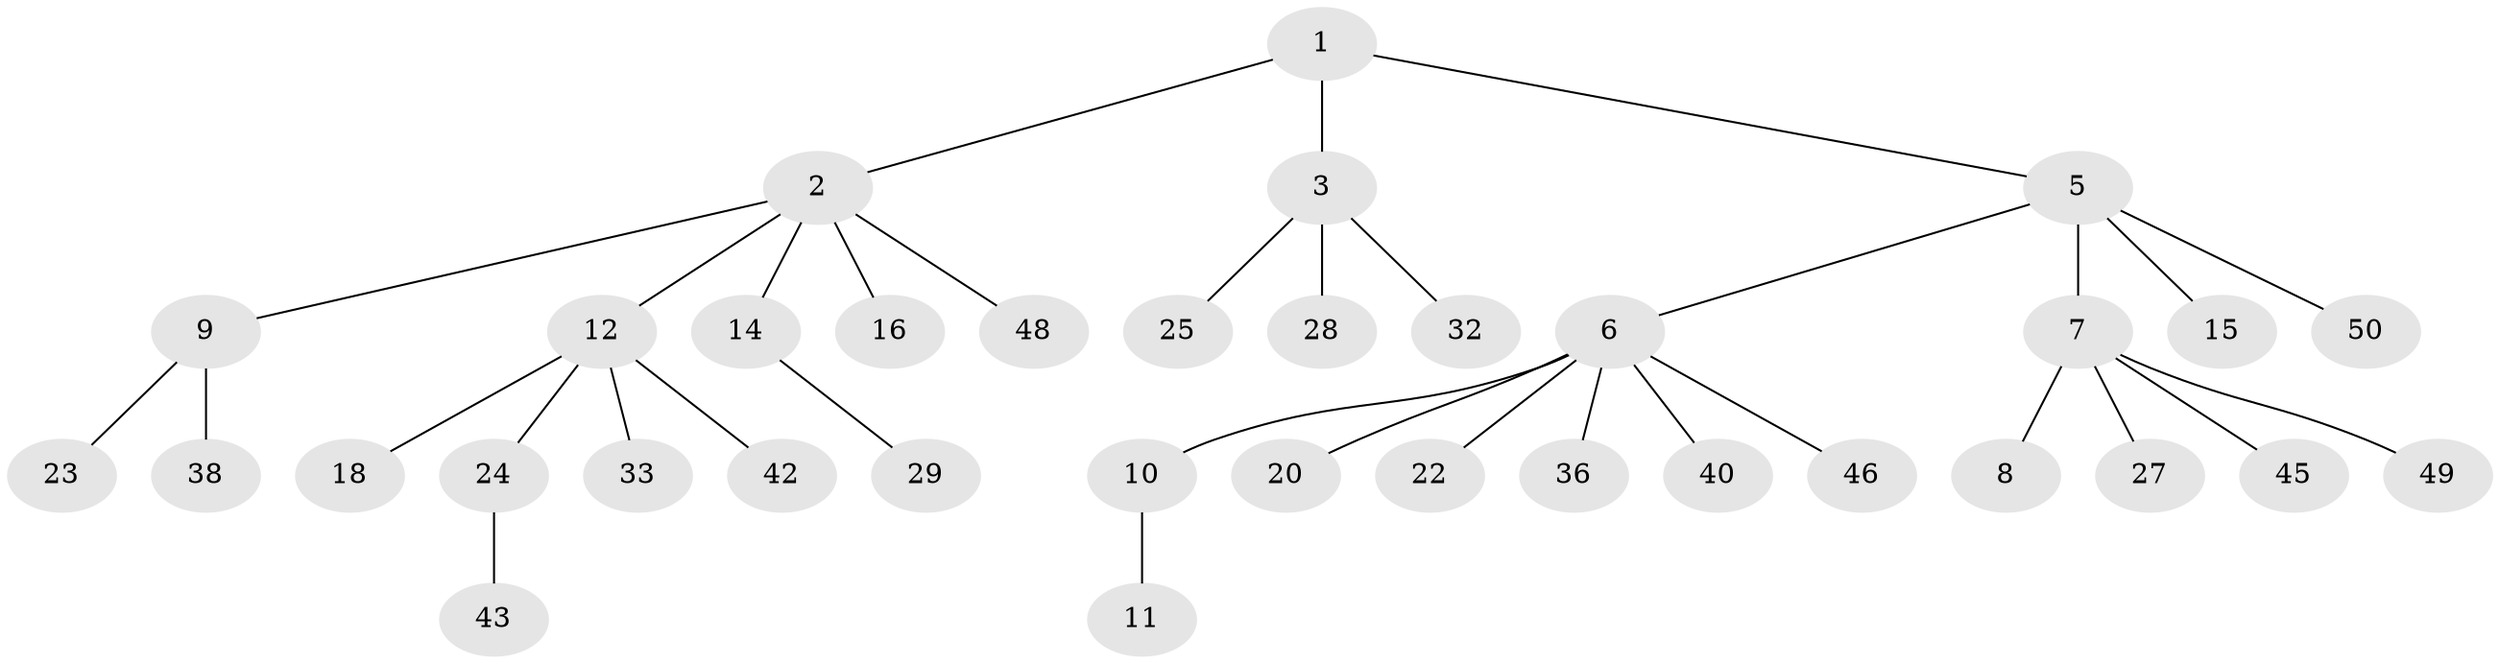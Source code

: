 // Generated by graph-tools (version 1.1) at 2025/52/02/27/25 19:52:13]
// undirected, 35 vertices, 34 edges
graph export_dot {
graph [start="1"]
  node [color=gray90,style=filled];
  1;
  2 [super="+4"];
  3 [super="+13"];
  5 [super="+30"];
  6 [super="+35"];
  7 [super="+21"];
  8;
  9 [super="+17"];
  10 [super="+41"];
  11 [super="+19"];
  12 [super="+37"];
  14 [super="+31"];
  15;
  16;
  18;
  20;
  22 [super="+34"];
  23 [super="+51"];
  24 [super="+26"];
  25 [super="+39"];
  27 [super="+47"];
  28;
  29;
  32 [super="+44"];
  33;
  36;
  38;
  40;
  42;
  43;
  45;
  46;
  48;
  49;
  50;
  1 -- 2;
  1 -- 3;
  1 -- 5;
  2 -- 9;
  2 -- 12;
  2 -- 14;
  2 -- 16;
  2 -- 48;
  3 -- 25;
  3 -- 28;
  3 -- 32;
  5 -- 6;
  5 -- 7;
  5 -- 15;
  5 -- 50;
  6 -- 10;
  6 -- 20;
  6 -- 22;
  6 -- 36;
  6 -- 40;
  6 -- 46;
  7 -- 8;
  7 -- 45;
  7 -- 49;
  7 -- 27;
  9 -- 23;
  9 -- 38;
  10 -- 11;
  12 -- 18;
  12 -- 24;
  12 -- 33;
  12 -- 42;
  14 -- 29;
  24 -- 43;
}
